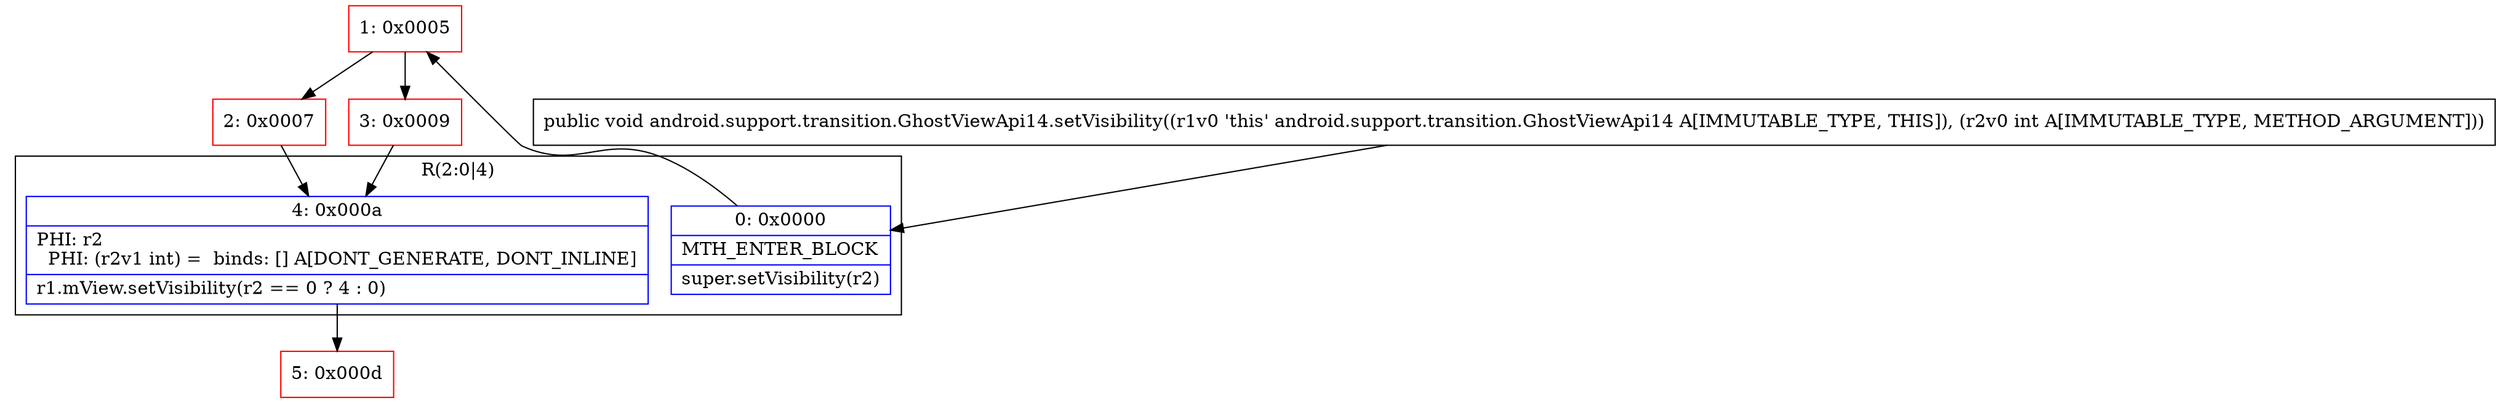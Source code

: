 digraph "CFG forandroid.support.transition.GhostViewApi14.setVisibility(I)V" {
subgraph cluster_Region_646725165 {
label = "R(2:0|4)";
node [shape=record,color=blue];
Node_0 [shape=record,label="{0\:\ 0x0000|MTH_ENTER_BLOCK\l|super.setVisibility(r2)\l}"];
Node_4 [shape=record,label="{4\:\ 0x000a|PHI: r2 \l  PHI: (r2v1 int) =  binds: [] A[DONT_GENERATE, DONT_INLINE]\l|r1.mView.setVisibility(r2 == 0 ? 4 : 0)\l}"];
}
Node_1 [shape=record,color=red,label="{1\:\ 0x0005}"];
Node_2 [shape=record,color=red,label="{2\:\ 0x0007}"];
Node_3 [shape=record,color=red,label="{3\:\ 0x0009}"];
Node_5 [shape=record,color=red,label="{5\:\ 0x000d}"];
MethodNode[shape=record,label="{public void android.support.transition.GhostViewApi14.setVisibility((r1v0 'this' android.support.transition.GhostViewApi14 A[IMMUTABLE_TYPE, THIS]), (r2v0 int A[IMMUTABLE_TYPE, METHOD_ARGUMENT])) }"];
MethodNode -> Node_0;
Node_0 -> Node_1;
Node_4 -> Node_5;
Node_1 -> Node_2;
Node_1 -> Node_3;
Node_2 -> Node_4;
Node_3 -> Node_4;
}

